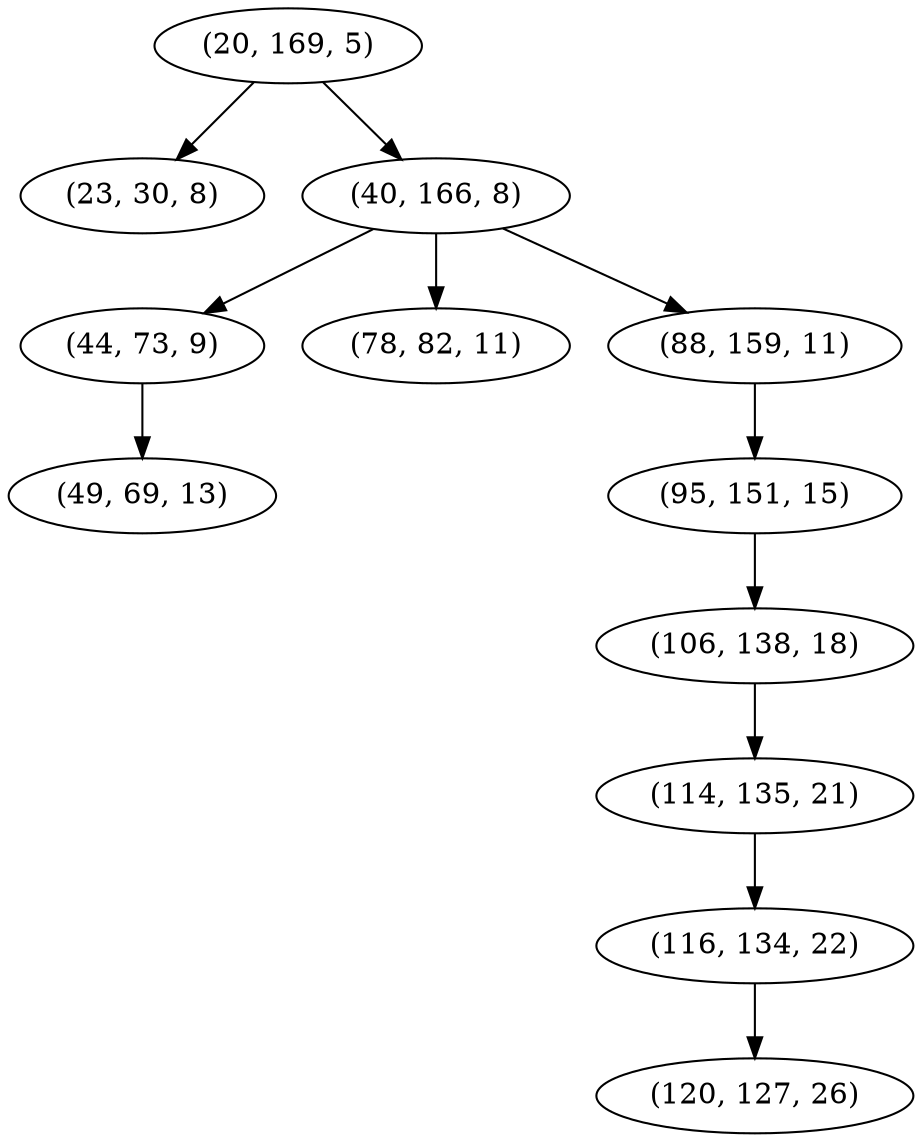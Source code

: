digraph tree {
    "(20, 169, 5)";
    "(23, 30, 8)";
    "(40, 166, 8)";
    "(44, 73, 9)";
    "(49, 69, 13)";
    "(78, 82, 11)";
    "(88, 159, 11)";
    "(95, 151, 15)";
    "(106, 138, 18)";
    "(114, 135, 21)";
    "(116, 134, 22)";
    "(120, 127, 26)";
    "(20, 169, 5)" -> "(23, 30, 8)";
    "(20, 169, 5)" -> "(40, 166, 8)";
    "(40, 166, 8)" -> "(44, 73, 9)";
    "(40, 166, 8)" -> "(78, 82, 11)";
    "(40, 166, 8)" -> "(88, 159, 11)";
    "(44, 73, 9)" -> "(49, 69, 13)";
    "(88, 159, 11)" -> "(95, 151, 15)";
    "(95, 151, 15)" -> "(106, 138, 18)";
    "(106, 138, 18)" -> "(114, 135, 21)";
    "(114, 135, 21)" -> "(116, 134, 22)";
    "(116, 134, 22)" -> "(120, 127, 26)";
}
